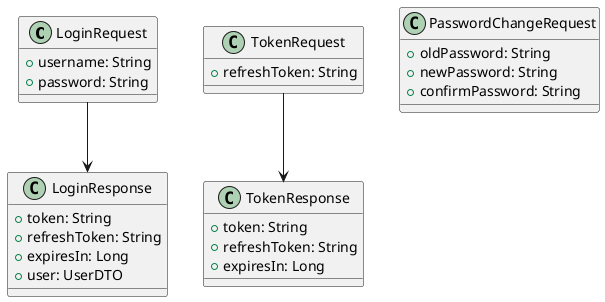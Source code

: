 @startuml
class LoginRequest {
  + username: String
  + password: String
}

class LoginResponse {
  + token: String
  + refreshToken: String
  + expiresIn: Long
  + user: UserDTO
}

class TokenRequest {
  + refreshToken: String
}

class TokenResponse {
  + token: String
  + refreshToken: String
  + expiresIn: Long
}

class PasswordChangeRequest {
  + oldPassword: String
  + newPassword: String
  + confirmPassword: String
}

LoginRequest --> LoginResponse
TokenRequest --> TokenResponse
@enduml 